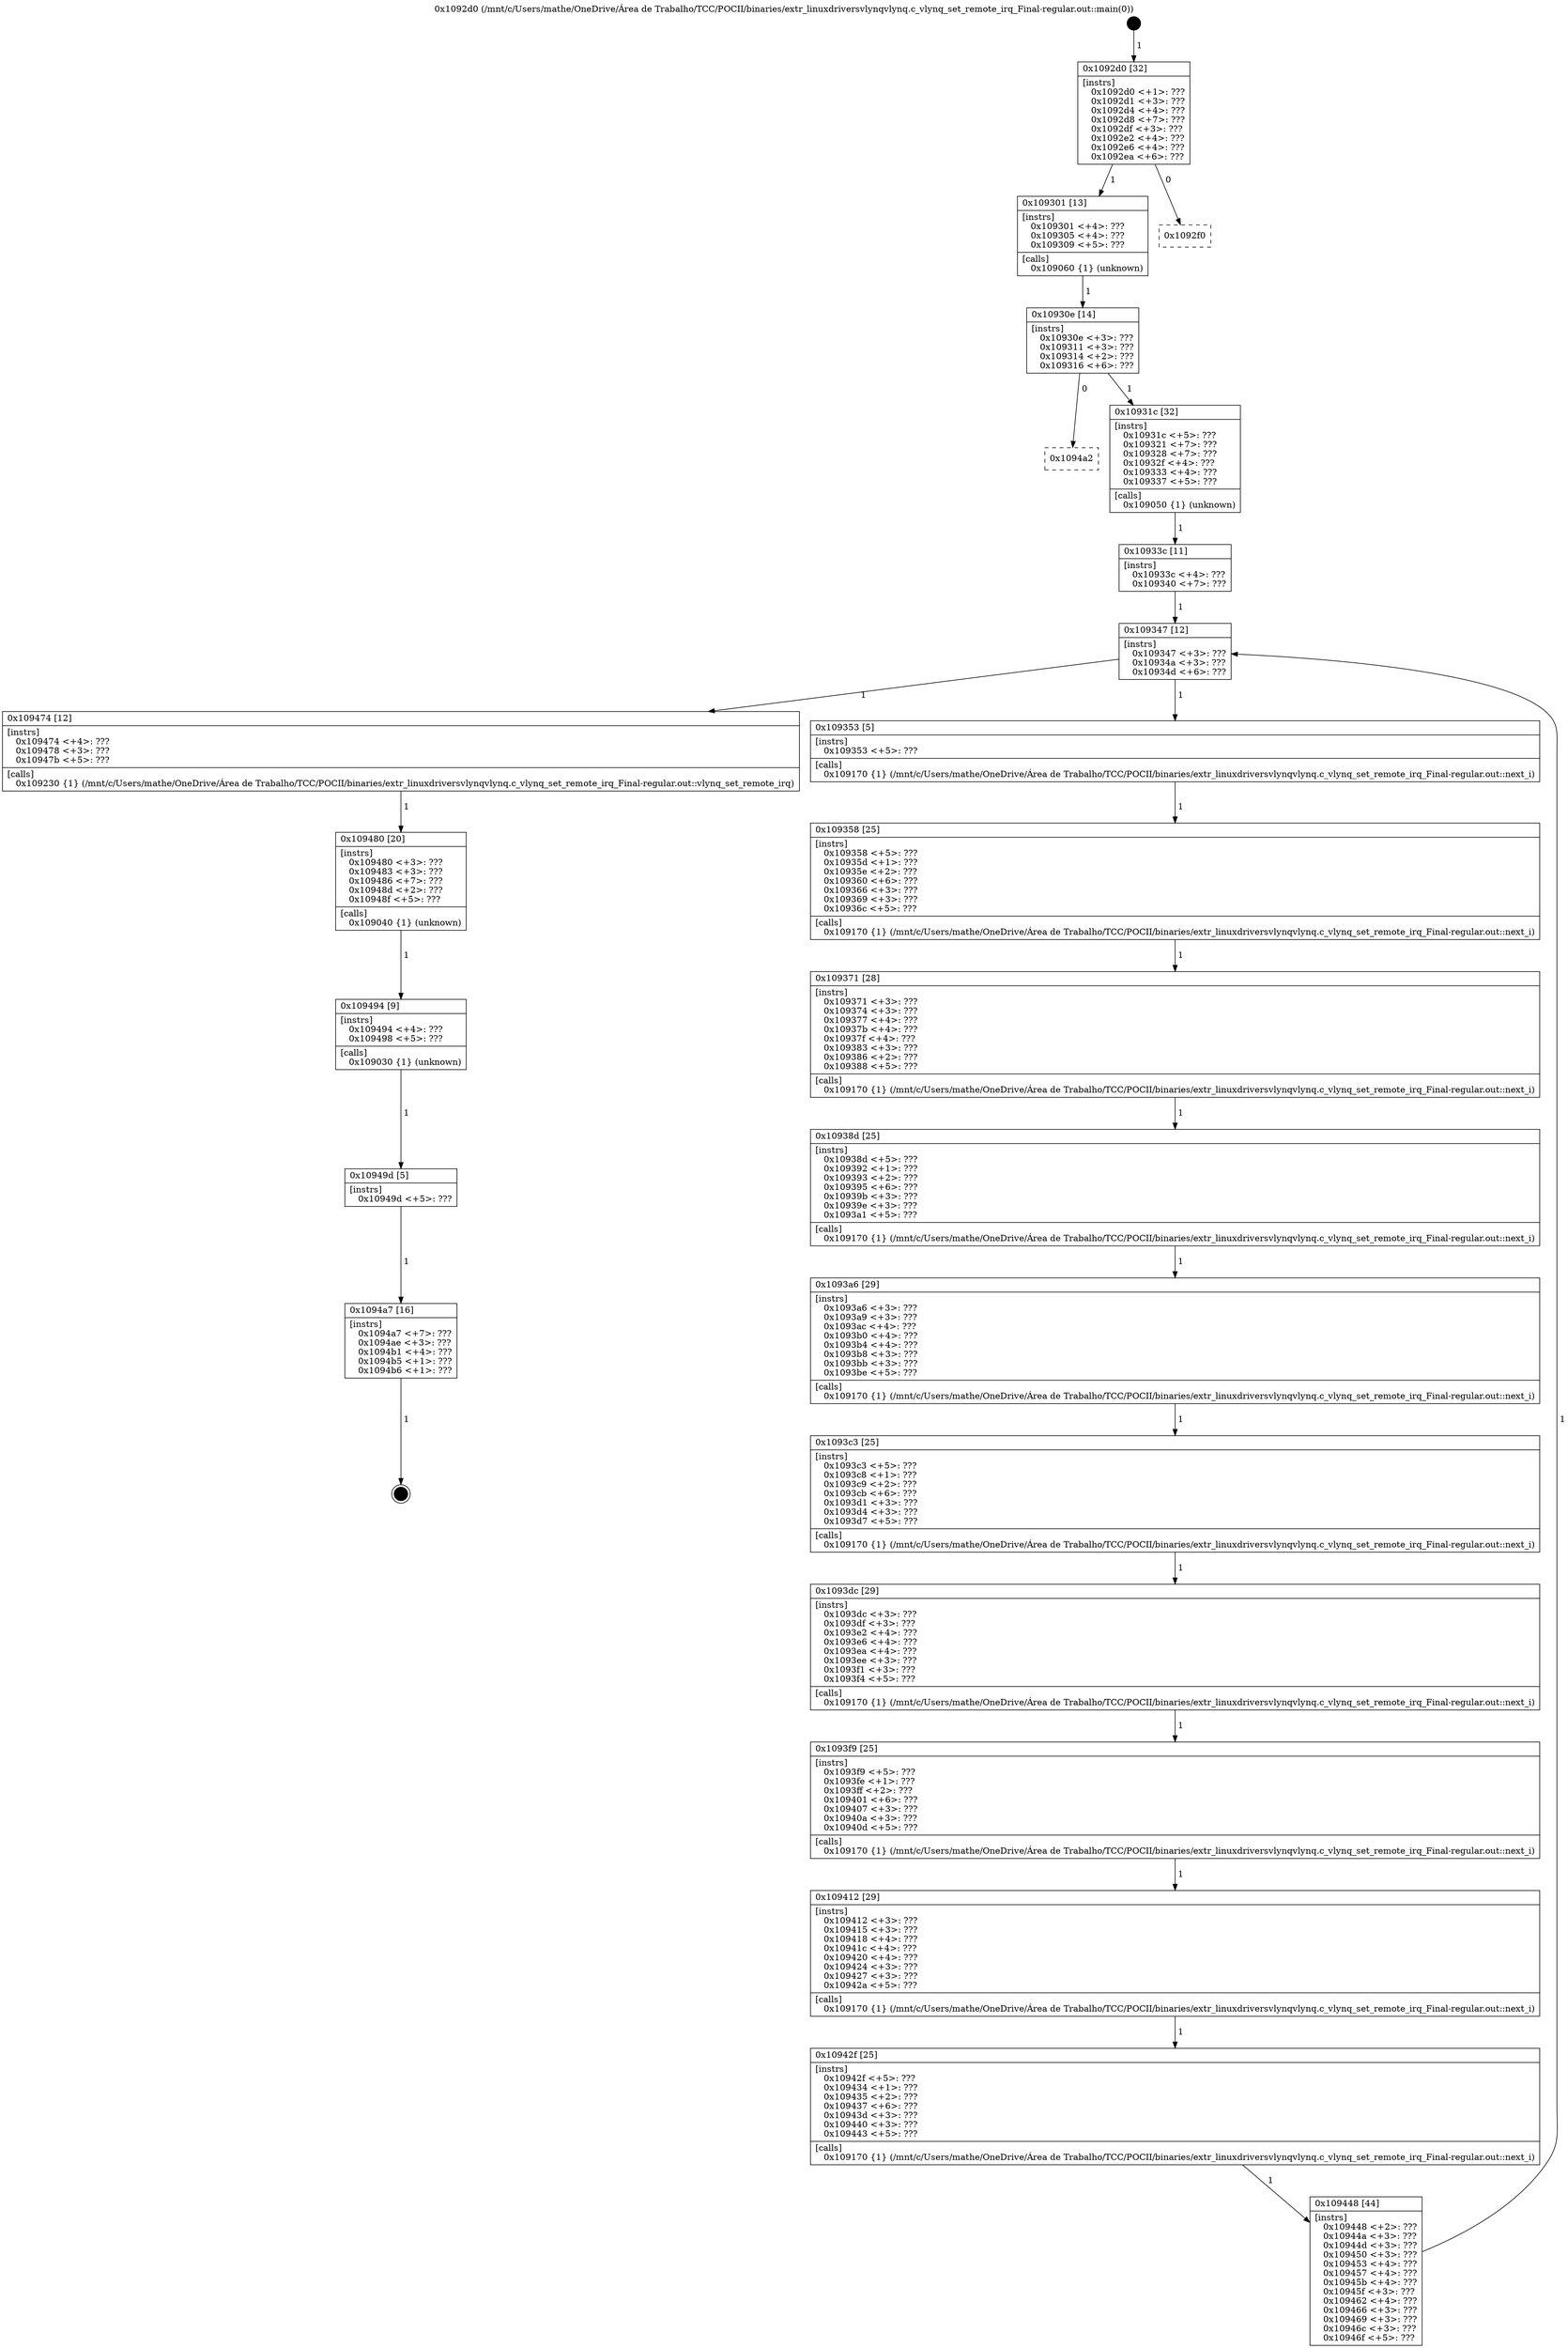 digraph "0x1092d0" {
  label = "0x1092d0 (/mnt/c/Users/mathe/OneDrive/Área de Trabalho/TCC/POCII/binaries/extr_linuxdriversvlynqvlynq.c_vlynq_set_remote_irq_Final-regular.out::main(0))"
  labelloc = "t"
  node[shape=record]

  Entry [label="",width=0.3,height=0.3,shape=circle,fillcolor=black,style=filled]
  "0x1092d0" [label="{
     0x1092d0 [32]\l
     | [instrs]\l
     &nbsp;&nbsp;0x1092d0 \<+1\>: ???\l
     &nbsp;&nbsp;0x1092d1 \<+3\>: ???\l
     &nbsp;&nbsp;0x1092d4 \<+4\>: ???\l
     &nbsp;&nbsp;0x1092d8 \<+7\>: ???\l
     &nbsp;&nbsp;0x1092df \<+3\>: ???\l
     &nbsp;&nbsp;0x1092e2 \<+4\>: ???\l
     &nbsp;&nbsp;0x1092e6 \<+4\>: ???\l
     &nbsp;&nbsp;0x1092ea \<+6\>: ???\l
  }"]
  "0x109301" [label="{
     0x109301 [13]\l
     | [instrs]\l
     &nbsp;&nbsp;0x109301 \<+4\>: ???\l
     &nbsp;&nbsp;0x109305 \<+4\>: ???\l
     &nbsp;&nbsp;0x109309 \<+5\>: ???\l
     | [calls]\l
     &nbsp;&nbsp;0x109060 \{1\} (unknown)\l
  }"]
  "0x1092f0" [label="{
     0x1092f0\l
  }", style=dashed]
  "0x10930e" [label="{
     0x10930e [14]\l
     | [instrs]\l
     &nbsp;&nbsp;0x10930e \<+3\>: ???\l
     &nbsp;&nbsp;0x109311 \<+3\>: ???\l
     &nbsp;&nbsp;0x109314 \<+2\>: ???\l
     &nbsp;&nbsp;0x109316 \<+6\>: ???\l
  }"]
  "0x1094a2" [label="{
     0x1094a2\l
  }", style=dashed]
  "0x10931c" [label="{
     0x10931c [32]\l
     | [instrs]\l
     &nbsp;&nbsp;0x10931c \<+5\>: ???\l
     &nbsp;&nbsp;0x109321 \<+7\>: ???\l
     &nbsp;&nbsp;0x109328 \<+7\>: ???\l
     &nbsp;&nbsp;0x10932f \<+4\>: ???\l
     &nbsp;&nbsp;0x109333 \<+4\>: ???\l
     &nbsp;&nbsp;0x109337 \<+5\>: ???\l
     | [calls]\l
     &nbsp;&nbsp;0x109050 \{1\} (unknown)\l
  }"]
  Exit [label="",width=0.3,height=0.3,shape=circle,fillcolor=black,style=filled,peripheries=2]
  "0x109347" [label="{
     0x109347 [12]\l
     | [instrs]\l
     &nbsp;&nbsp;0x109347 \<+3\>: ???\l
     &nbsp;&nbsp;0x10934a \<+3\>: ???\l
     &nbsp;&nbsp;0x10934d \<+6\>: ???\l
  }"]
  "0x109474" [label="{
     0x109474 [12]\l
     | [instrs]\l
     &nbsp;&nbsp;0x109474 \<+4\>: ???\l
     &nbsp;&nbsp;0x109478 \<+3\>: ???\l
     &nbsp;&nbsp;0x10947b \<+5\>: ???\l
     | [calls]\l
     &nbsp;&nbsp;0x109230 \{1\} (/mnt/c/Users/mathe/OneDrive/Área de Trabalho/TCC/POCII/binaries/extr_linuxdriversvlynqvlynq.c_vlynq_set_remote_irq_Final-regular.out::vlynq_set_remote_irq)\l
  }"]
  "0x109353" [label="{
     0x109353 [5]\l
     | [instrs]\l
     &nbsp;&nbsp;0x109353 \<+5\>: ???\l
     | [calls]\l
     &nbsp;&nbsp;0x109170 \{1\} (/mnt/c/Users/mathe/OneDrive/Área de Trabalho/TCC/POCII/binaries/extr_linuxdriversvlynqvlynq.c_vlynq_set_remote_irq_Final-regular.out::next_i)\l
  }"]
  "0x109358" [label="{
     0x109358 [25]\l
     | [instrs]\l
     &nbsp;&nbsp;0x109358 \<+5\>: ???\l
     &nbsp;&nbsp;0x10935d \<+1\>: ???\l
     &nbsp;&nbsp;0x10935e \<+2\>: ???\l
     &nbsp;&nbsp;0x109360 \<+6\>: ???\l
     &nbsp;&nbsp;0x109366 \<+3\>: ???\l
     &nbsp;&nbsp;0x109369 \<+3\>: ???\l
     &nbsp;&nbsp;0x10936c \<+5\>: ???\l
     | [calls]\l
     &nbsp;&nbsp;0x109170 \{1\} (/mnt/c/Users/mathe/OneDrive/Área de Trabalho/TCC/POCII/binaries/extr_linuxdriversvlynqvlynq.c_vlynq_set_remote_irq_Final-regular.out::next_i)\l
  }"]
  "0x109371" [label="{
     0x109371 [28]\l
     | [instrs]\l
     &nbsp;&nbsp;0x109371 \<+3\>: ???\l
     &nbsp;&nbsp;0x109374 \<+3\>: ???\l
     &nbsp;&nbsp;0x109377 \<+4\>: ???\l
     &nbsp;&nbsp;0x10937b \<+4\>: ???\l
     &nbsp;&nbsp;0x10937f \<+4\>: ???\l
     &nbsp;&nbsp;0x109383 \<+3\>: ???\l
     &nbsp;&nbsp;0x109386 \<+2\>: ???\l
     &nbsp;&nbsp;0x109388 \<+5\>: ???\l
     | [calls]\l
     &nbsp;&nbsp;0x109170 \{1\} (/mnt/c/Users/mathe/OneDrive/Área de Trabalho/TCC/POCII/binaries/extr_linuxdriversvlynqvlynq.c_vlynq_set_remote_irq_Final-regular.out::next_i)\l
  }"]
  "0x10938d" [label="{
     0x10938d [25]\l
     | [instrs]\l
     &nbsp;&nbsp;0x10938d \<+5\>: ???\l
     &nbsp;&nbsp;0x109392 \<+1\>: ???\l
     &nbsp;&nbsp;0x109393 \<+2\>: ???\l
     &nbsp;&nbsp;0x109395 \<+6\>: ???\l
     &nbsp;&nbsp;0x10939b \<+3\>: ???\l
     &nbsp;&nbsp;0x10939e \<+3\>: ???\l
     &nbsp;&nbsp;0x1093a1 \<+5\>: ???\l
     | [calls]\l
     &nbsp;&nbsp;0x109170 \{1\} (/mnt/c/Users/mathe/OneDrive/Área de Trabalho/TCC/POCII/binaries/extr_linuxdriversvlynqvlynq.c_vlynq_set_remote_irq_Final-regular.out::next_i)\l
  }"]
  "0x1093a6" [label="{
     0x1093a6 [29]\l
     | [instrs]\l
     &nbsp;&nbsp;0x1093a6 \<+3\>: ???\l
     &nbsp;&nbsp;0x1093a9 \<+3\>: ???\l
     &nbsp;&nbsp;0x1093ac \<+4\>: ???\l
     &nbsp;&nbsp;0x1093b0 \<+4\>: ???\l
     &nbsp;&nbsp;0x1093b4 \<+4\>: ???\l
     &nbsp;&nbsp;0x1093b8 \<+3\>: ???\l
     &nbsp;&nbsp;0x1093bb \<+3\>: ???\l
     &nbsp;&nbsp;0x1093be \<+5\>: ???\l
     | [calls]\l
     &nbsp;&nbsp;0x109170 \{1\} (/mnt/c/Users/mathe/OneDrive/Área de Trabalho/TCC/POCII/binaries/extr_linuxdriversvlynqvlynq.c_vlynq_set_remote_irq_Final-regular.out::next_i)\l
  }"]
  "0x1093c3" [label="{
     0x1093c3 [25]\l
     | [instrs]\l
     &nbsp;&nbsp;0x1093c3 \<+5\>: ???\l
     &nbsp;&nbsp;0x1093c8 \<+1\>: ???\l
     &nbsp;&nbsp;0x1093c9 \<+2\>: ???\l
     &nbsp;&nbsp;0x1093cb \<+6\>: ???\l
     &nbsp;&nbsp;0x1093d1 \<+3\>: ???\l
     &nbsp;&nbsp;0x1093d4 \<+3\>: ???\l
     &nbsp;&nbsp;0x1093d7 \<+5\>: ???\l
     | [calls]\l
     &nbsp;&nbsp;0x109170 \{1\} (/mnt/c/Users/mathe/OneDrive/Área de Trabalho/TCC/POCII/binaries/extr_linuxdriversvlynqvlynq.c_vlynq_set_remote_irq_Final-regular.out::next_i)\l
  }"]
  "0x1093dc" [label="{
     0x1093dc [29]\l
     | [instrs]\l
     &nbsp;&nbsp;0x1093dc \<+3\>: ???\l
     &nbsp;&nbsp;0x1093df \<+3\>: ???\l
     &nbsp;&nbsp;0x1093e2 \<+4\>: ???\l
     &nbsp;&nbsp;0x1093e6 \<+4\>: ???\l
     &nbsp;&nbsp;0x1093ea \<+4\>: ???\l
     &nbsp;&nbsp;0x1093ee \<+3\>: ???\l
     &nbsp;&nbsp;0x1093f1 \<+3\>: ???\l
     &nbsp;&nbsp;0x1093f4 \<+5\>: ???\l
     | [calls]\l
     &nbsp;&nbsp;0x109170 \{1\} (/mnt/c/Users/mathe/OneDrive/Área de Trabalho/TCC/POCII/binaries/extr_linuxdriversvlynqvlynq.c_vlynq_set_remote_irq_Final-regular.out::next_i)\l
  }"]
  "0x1093f9" [label="{
     0x1093f9 [25]\l
     | [instrs]\l
     &nbsp;&nbsp;0x1093f9 \<+5\>: ???\l
     &nbsp;&nbsp;0x1093fe \<+1\>: ???\l
     &nbsp;&nbsp;0x1093ff \<+2\>: ???\l
     &nbsp;&nbsp;0x109401 \<+6\>: ???\l
     &nbsp;&nbsp;0x109407 \<+3\>: ???\l
     &nbsp;&nbsp;0x10940a \<+3\>: ???\l
     &nbsp;&nbsp;0x10940d \<+5\>: ???\l
     | [calls]\l
     &nbsp;&nbsp;0x109170 \{1\} (/mnt/c/Users/mathe/OneDrive/Área de Trabalho/TCC/POCII/binaries/extr_linuxdriversvlynqvlynq.c_vlynq_set_remote_irq_Final-regular.out::next_i)\l
  }"]
  "0x109412" [label="{
     0x109412 [29]\l
     | [instrs]\l
     &nbsp;&nbsp;0x109412 \<+3\>: ???\l
     &nbsp;&nbsp;0x109415 \<+3\>: ???\l
     &nbsp;&nbsp;0x109418 \<+4\>: ???\l
     &nbsp;&nbsp;0x10941c \<+4\>: ???\l
     &nbsp;&nbsp;0x109420 \<+4\>: ???\l
     &nbsp;&nbsp;0x109424 \<+3\>: ???\l
     &nbsp;&nbsp;0x109427 \<+3\>: ???\l
     &nbsp;&nbsp;0x10942a \<+5\>: ???\l
     | [calls]\l
     &nbsp;&nbsp;0x109170 \{1\} (/mnt/c/Users/mathe/OneDrive/Área de Trabalho/TCC/POCII/binaries/extr_linuxdriversvlynqvlynq.c_vlynq_set_remote_irq_Final-regular.out::next_i)\l
  }"]
  "0x10942f" [label="{
     0x10942f [25]\l
     | [instrs]\l
     &nbsp;&nbsp;0x10942f \<+5\>: ???\l
     &nbsp;&nbsp;0x109434 \<+1\>: ???\l
     &nbsp;&nbsp;0x109435 \<+2\>: ???\l
     &nbsp;&nbsp;0x109437 \<+6\>: ???\l
     &nbsp;&nbsp;0x10943d \<+3\>: ???\l
     &nbsp;&nbsp;0x109440 \<+3\>: ???\l
     &nbsp;&nbsp;0x109443 \<+5\>: ???\l
     | [calls]\l
     &nbsp;&nbsp;0x109170 \{1\} (/mnt/c/Users/mathe/OneDrive/Área de Trabalho/TCC/POCII/binaries/extr_linuxdriversvlynqvlynq.c_vlynq_set_remote_irq_Final-regular.out::next_i)\l
  }"]
  "0x109448" [label="{
     0x109448 [44]\l
     | [instrs]\l
     &nbsp;&nbsp;0x109448 \<+2\>: ???\l
     &nbsp;&nbsp;0x10944a \<+3\>: ???\l
     &nbsp;&nbsp;0x10944d \<+3\>: ???\l
     &nbsp;&nbsp;0x109450 \<+3\>: ???\l
     &nbsp;&nbsp;0x109453 \<+4\>: ???\l
     &nbsp;&nbsp;0x109457 \<+4\>: ???\l
     &nbsp;&nbsp;0x10945b \<+4\>: ???\l
     &nbsp;&nbsp;0x10945f \<+3\>: ???\l
     &nbsp;&nbsp;0x109462 \<+4\>: ???\l
     &nbsp;&nbsp;0x109466 \<+3\>: ???\l
     &nbsp;&nbsp;0x109469 \<+3\>: ???\l
     &nbsp;&nbsp;0x10946c \<+3\>: ???\l
     &nbsp;&nbsp;0x10946f \<+5\>: ???\l
  }"]
  "0x10933c" [label="{
     0x10933c [11]\l
     | [instrs]\l
     &nbsp;&nbsp;0x10933c \<+4\>: ???\l
     &nbsp;&nbsp;0x109340 \<+7\>: ???\l
  }"]
  "0x109480" [label="{
     0x109480 [20]\l
     | [instrs]\l
     &nbsp;&nbsp;0x109480 \<+3\>: ???\l
     &nbsp;&nbsp;0x109483 \<+3\>: ???\l
     &nbsp;&nbsp;0x109486 \<+7\>: ???\l
     &nbsp;&nbsp;0x10948d \<+2\>: ???\l
     &nbsp;&nbsp;0x10948f \<+5\>: ???\l
     | [calls]\l
     &nbsp;&nbsp;0x109040 \{1\} (unknown)\l
  }"]
  "0x109494" [label="{
     0x109494 [9]\l
     | [instrs]\l
     &nbsp;&nbsp;0x109494 \<+4\>: ???\l
     &nbsp;&nbsp;0x109498 \<+5\>: ???\l
     | [calls]\l
     &nbsp;&nbsp;0x109030 \{1\} (unknown)\l
  }"]
  "0x10949d" [label="{
     0x10949d [5]\l
     | [instrs]\l
     &nbsp;&nbsp;0x10949d \<+5\>: ???\l
  }"]
  "0x1094a7" [label="{
     0x1094a7 [16]\l
     | [instrs]\l
     &nbsp;&nbsp;0x1094a7 \<+7\>: ???\l
     &nbsp;&nbsp;0x1094ae \<+3\>: ???\l
     &nbsp;&nbsp;0x1094b1 \<+4\>: ???\l
     &nbsp;&nbsp;0x1094b5 \<+1\>: ???\l
     &nbsp;&nbsp;0x1094b6 \<+1\>: ???\l
  }"]
  Entry -> "0x1092d0" [label=" 1"]
  "0x1092d0" -> "0x109301" [label=" 1"]
  "0x1092d0" -> "0x1092f0" [label=" 0"]
  "0x109301" -> "0x10930e" [label=" 1"]
  "0x10930e" -> "0x1094a2" [label=" 0"]
  "0x10930e" -> "0x10931c" [label=" 1"]
  "0x1094a7" -> Exit [label=" 1"]
  "0x10931c" -> "0x10933c" [label=" 1"]
  "0x109347" -> "0x109474" [label=" 1"]
  "0x109347" -> "0x109353" [label=" 1"]
  "0x109353" -> "0x109358" [label=" 1"]
  "0x109358" -> "0x109371" [label=" 1"]
  "0x109371" -> "0x10938d" [label=" 1"]
  "0x10938d" -> "0x1093a6" [label=" 1"]
  "0x1093a6" -> "0x1093c3" [label=" 1"]
  "0x1093c3" -> "0x1093dc" [label=" 1"]
  "0x1093dc" -> "0x1093f9" [label=" 1"]
  "0x1093f9" -> "0x109412" [label=" 1"]
  "0x109412" -> "0x10942f" [label=" 1"]
  "0x10942f" -> "0x109448" [label=" 1"]
  "0x10933c" -> "0x109347" [label=" 1"]
  "0x109448" -> "0x109347" [label=" 1"]
  "0x109474" -> "0x109480" [label=" 1"]
  "0x109480" -> "0x109494" [label=" 1"]
  "0x109494" -> "0x10949d" [label=" 1"]
  "0x10949d" -> "0x1094a7" [label=" 1"]
}
